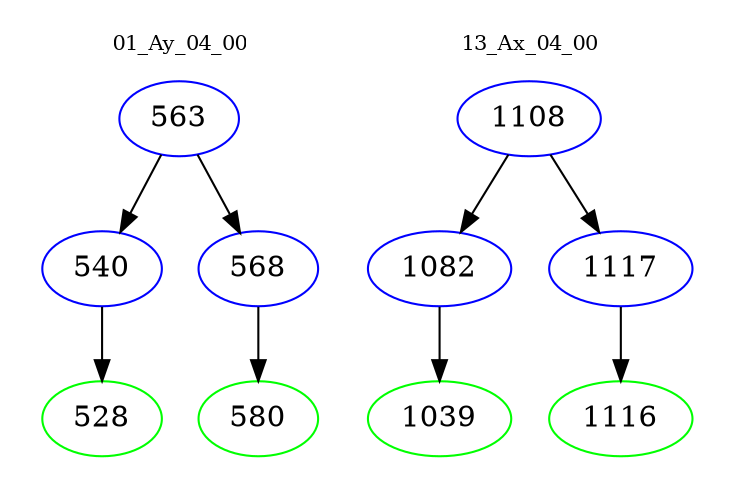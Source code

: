 digraph{
subgraph cluster_0 {
color = white
label = "01_Ay_04_00";
fontsize=10;
T0_563 [label="563", color="blue"]
T0_563 -> T0_540 [color="black"]
T0_540 [label="540", color="blue"]
T0_540 -> T0_528 [color="black"]
T0_528 [label="528", color="green"]
T0_563 -> T0_568 [color="black"]
T0_568 [label="568", color="blue"]
T0_568 -> T0_580 [color="black"]
T0_580 [label="580", color="green"]
}
subgraph cluster_1 {
color = white
label = "13_Ax_04_00";
fontsize=10;
T1_1108 [label="1108", color="blue"]
T1_1108 -> T1_1082 [color="black"]
T1_1082 [label="1082", color="blue"]
T1_1082 -> T1_1039 [color="black"]
T1_1039 [label="1039", color="green"]
T1_1108 -> T1_1117 [color="black"]
T1_1117 [label="1117", color="blue"]
T1_1117 -> T1_1116 [color="black"]
T1_1116 [label="1116", color="green"]
}
}
